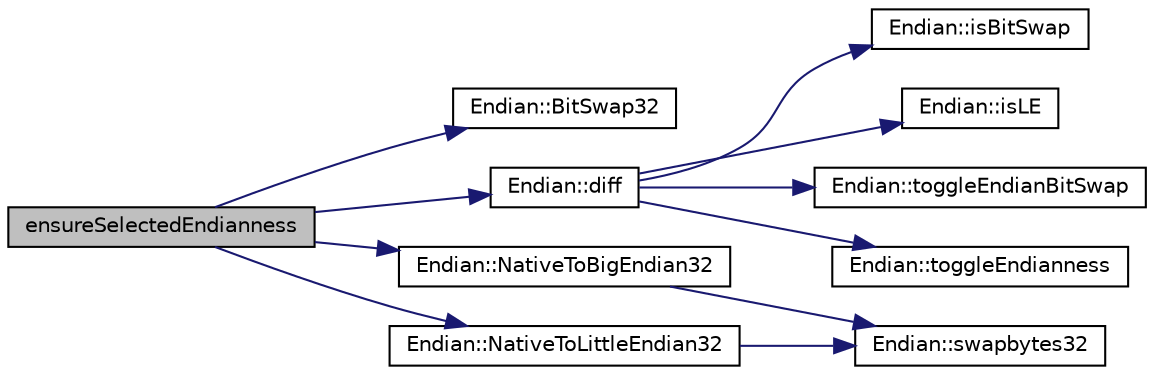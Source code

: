 digraph "ensureSelectedEndianness"
{
 // INTERACTIVE_SVG=YES
 // LATEX_PDF_SIZE
  edge [fontname="Helvetica",fontsize="10",labelfontname="Helvetica",labelfontsize="10"];
  node [fontname="Helvetica",fontsize="10",shape=record];
  rankdir="LR";
  Node1 [label="ensureSelectedEndianness",height=0.2,width=0.4,color="black", fillcolor="grey75", style="filled", fontcolor="black",tooltip=" "];
  Node1 -> Node2 [color="midnightblue",fontsize="10",style="solid",fontname="Helvetica"];
  Node2 [label="Endian::BitSwap32",height=0.2,width=0.4,color="black", fillcolor="white", style="filled",URL="$namespaceEndian.html#abaf85e5d8d9641e35ffb4a5bcfc37f84",tooltip=" "];
  Node1 -> Node3 [color="midnightblue",fontsize="10",style="solid",fontname="Helvetica"];
  Node3 [label="Endian::diff",height=0.2,width=0.4,color="black", fillcolor="white", style="filled",URL="$namespaceEndian.html#adb5a175333bfc81edaee46e216cce009",tooltip=" "];
  Node3 -> Node4 [color="midnightblue",fontsize="10",style="solid",fontname="Helvetica"];
  Node4 [label="Endian::isBitSwap",height=0.2,width=0.4,color="black", fillcolor="white", style="filled",URL="$namespaceEndian.html#a0418cbe195a9aa09efd6f8e020bec98e",tooltip=" "];
  Node3 -> Node5 [color="midnightblue",fontsize="10",style="solid",fontname="Helvetica"];
  Node5 [label="Endian::isLE",height=0.2,width=0.4,color="black", fillcolor="white", style="filled",URL="$namespaceEndian.html#a2908cb68d06425c31c71fae71797cded",tooltip=" "];
  Node3 -> Node6 [color="midnightblue",fontsize="10",style="solid",fontname="Helvetica"];
  Node6 [label="Endian::toggleEndianBitSwap",height=0.2,width=0.4,color="black", fillcolor="white", style="filled",URL="$namespaceEndian.html#a4b0e3c09d2223c99001a39613b86f629",tooltip=" "];
  Node3 -> Node7 [color="midnightblue",fontsize="10",style="solid",fontname="Helvetica"];
  Node7 [label="Endian::toggleEndianness",height=0.2,width=0.4,color="black", fillcolor="white", style="filled",URL="$namespaceEndian.html#a839576793bc5465bbdf7019b924c0ef8",tooltip=" "];
  Node1 -> Node8 [color="midnightblue",fontsize="10",style="solid",fontname="Helvetica"];
  Node8 [label="Endian::NativeToBigEndian32",height=0.2,width=0.4,color="black", fillcolor="white", style="filled",URL="$namespaceEndian.html#a7cd80b2cb2ed674196a68549c8489f88",tooltip=" "];
  Node8 -> Node9 [color="midnightblue",fontsize="10",style="solid",fontname="Helvetica"];
  Node9 [label="Endian::swapbytes32",height=0.2,width=0.4,color="black", fillcolor="white", style="filled",URL="$namespaceEndian.html#a7c0178c39449483c29a1a305d0a73606",tooltip=" "];
  Node1 -> Node10 [color="midnightblue",fontsize="10",style="solid",fontname="Helvetica"];
  Node10 [label="Endian::NativeToLittleEndian32",height=0.2,width=0.4,color="black", fillcolor="white", style="filled",URL="$namespaceEndian.html#a4ef36a4fee2f667cf8ac3f67017716bb",tooltip=" "];
  Node10 -> Node9 [color="midnightblue",fontsize="10",style="solid",fontname="Helvetica"];
}

